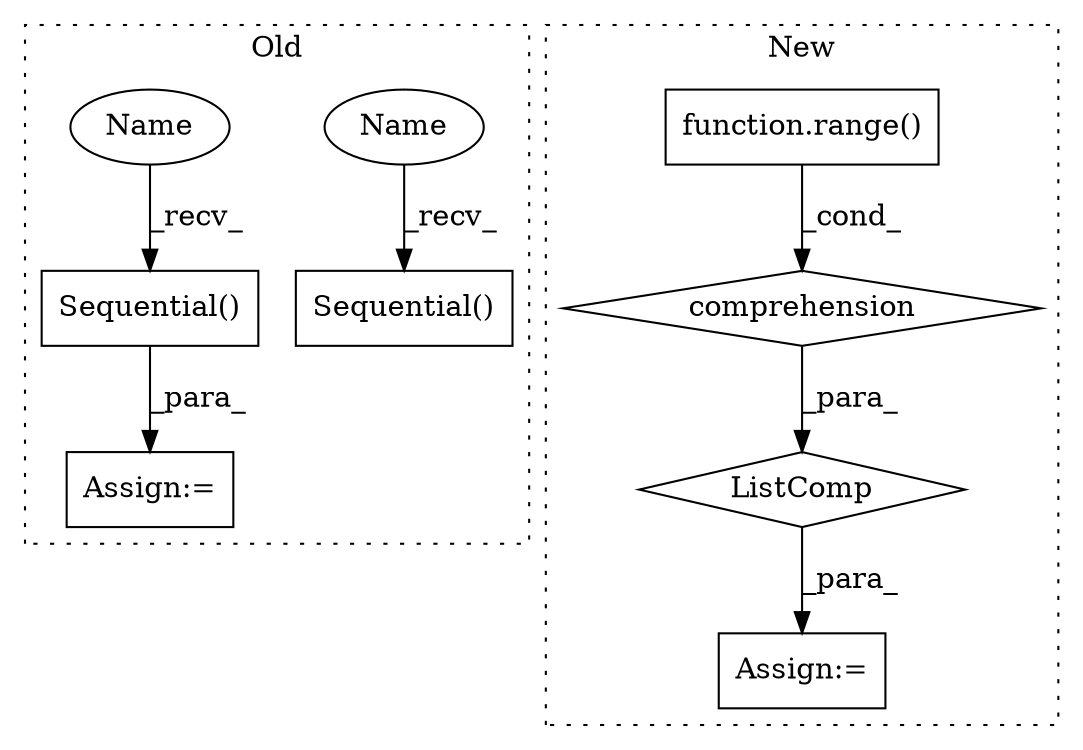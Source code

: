 digraph G {
subgraph cluster0 {
1 [label="Sequential()" a="75" s="1430" l="15" shape="box"];
5 [label="Assign:=" a="68" s="1427" l="3" shape="box"];
7 [label="Sequential()" a="75" s="1787" l="15" shape="box"];
8 [label="Name" a="87" s="1787" l="2" shape="ellipse"];
9 [label="Name" a="87" s="1430" l="2" shape="ellipse"];
label = "Old";
style="dotted";
}
subgraph cluster1 {
2 [label="ListComp" a="106" s="1440" l="50" shape="diamond"];
3 [label="comprehension" a="45" s="1465" l="3" shape="diamond"];
4 [label="function.range()" a="75" s="1474,1488" l="6,1" shape="box"];
6 [label="Assign:=" a="68" s="1423" l="3" shape="box"];
label = "New";
style="dotted";
}
1 -> 5 [label="_para_"];
2 -> 6 [label="_para_"];
3 -> 2 [label="_para_"];
4 -> 3 [label="_cond_"];
8 -> 7 [label="_recv_"];
9 -> 1 [label="_recv_"];
}